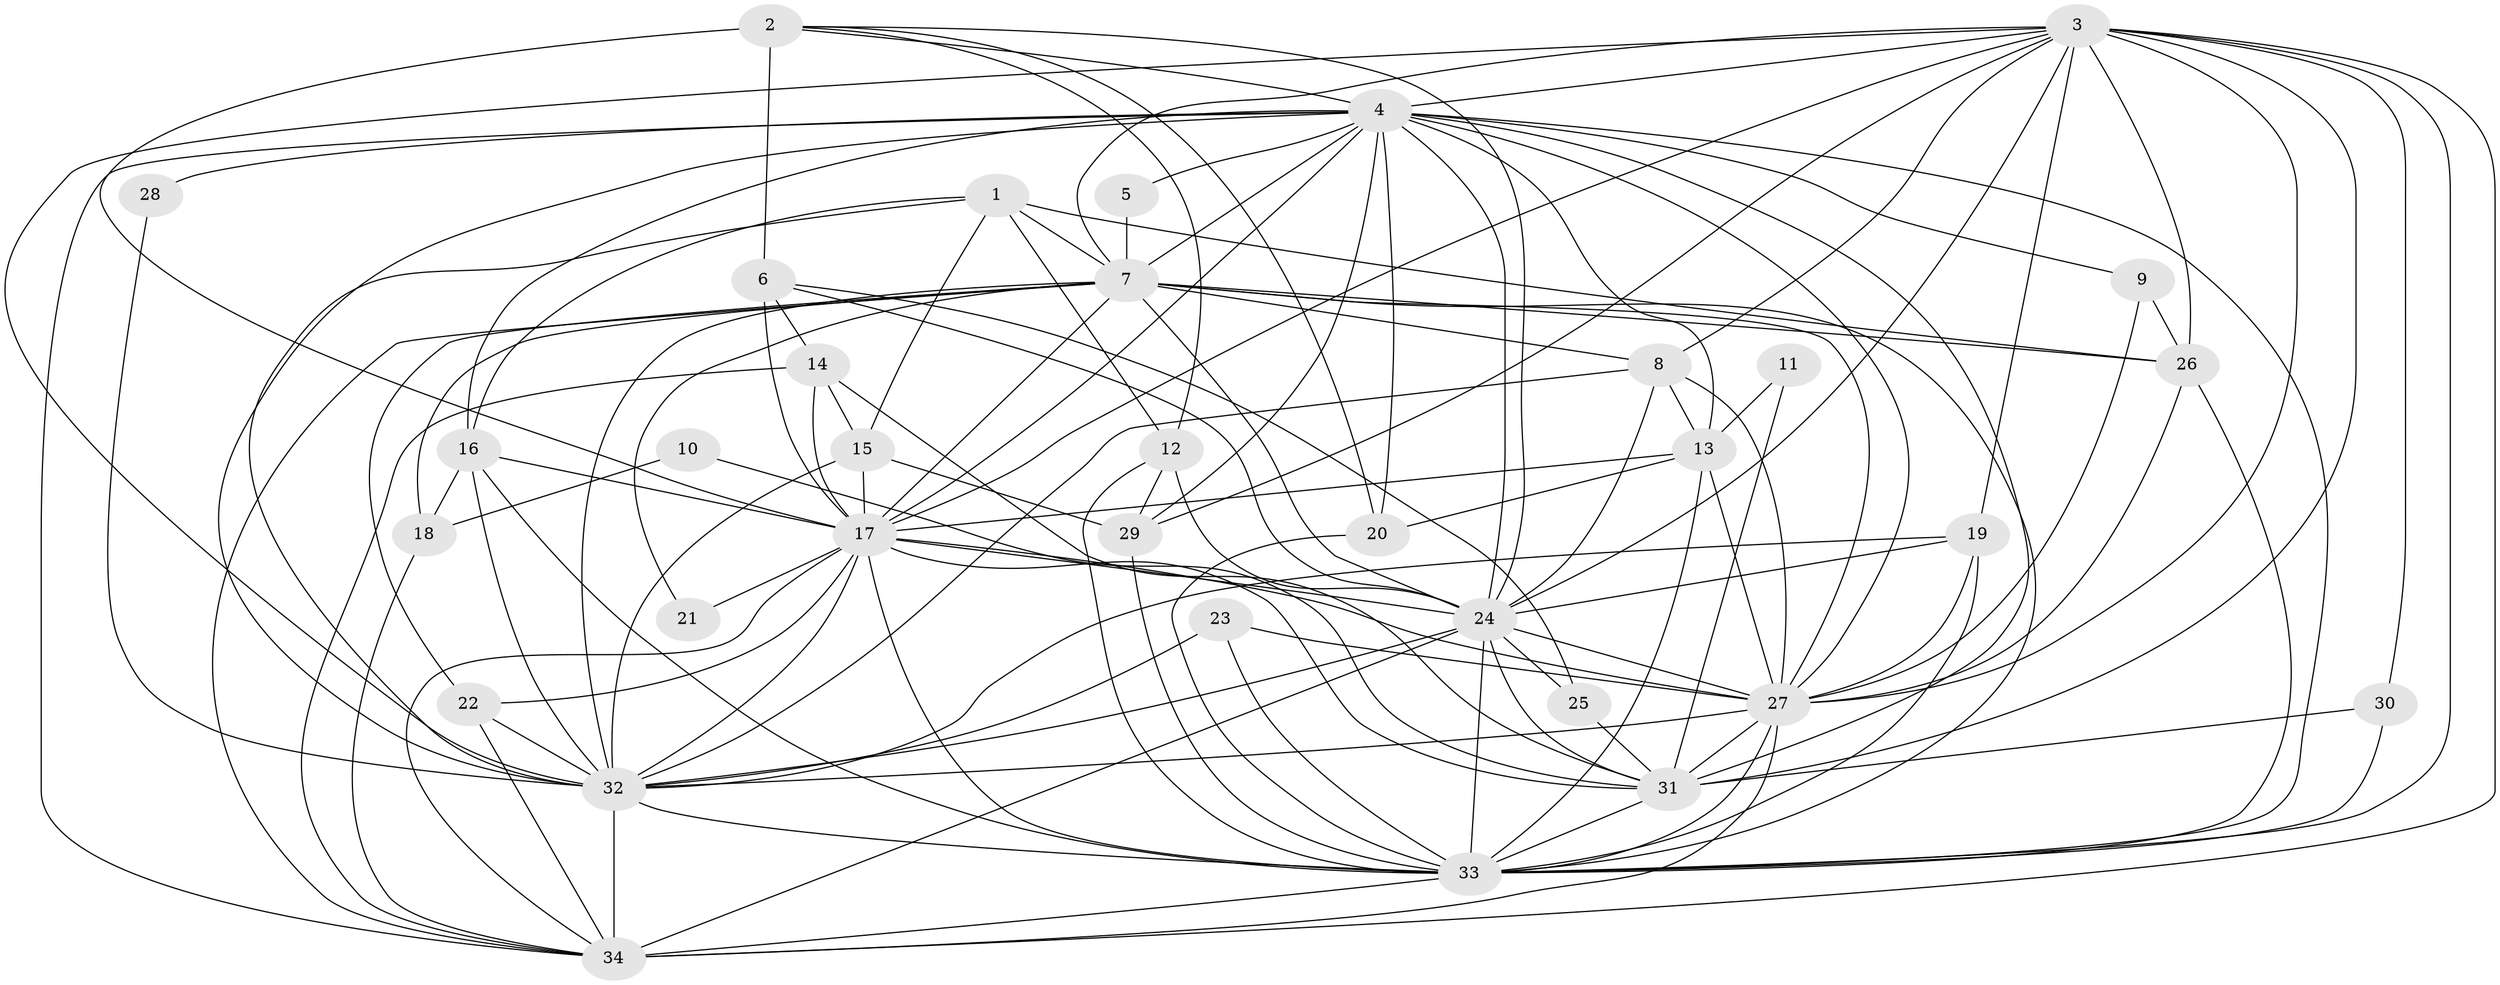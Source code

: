 // original degree distribution, {24: 0.017699115044247787, 19: 0.008849557522123894, 22: 0.008849557522123894, 25: 0.008849557522123894, 21: 0.017699115044247787, 23: 0.008849557522123894, 17: 0.008849557522123894, 15: 0.008849557522123894, 5: 0.035398230088495575, 3: 0.20353982300884957, 4: 0.05309734513274336, 2: 0.5575221238938053, 6: 0.02654867256637168, 8: 0.017699115044247787, 11: 0.008849557522123894, 7: 0.008849557522123894}
// Generated by graph-tools (version 1.1) at 2025/36/03/04/25 23:36:31]
// undirected, 34 vertices, 125 edges
graph export_dot {
  node [color=gray90,style=filled];
  1;
  2;
  3;
  4;
  5;
  6;
  7;
  8;
  9;
  10;
  11;
  12;
  13;
  14;
  15;
  16;
  17;
  18;
  19;
  20;
  21;
  22;
  23;
  24;
  25;
  26;
  27;
  28;
  29;
  30;
  31;
  32;
  33;
  34;
  1 -- 7 [weight=1.0];
  1 -- 12 [weight=1.0];
  1 -- 15 [weight=1.0];
  1 -- 16 [weight=1.0];
  1 -- 26 [weight=2.0];
  1 -- 32 [weight=1.0];
  2 -- 4 [weight=1.0];
  2 -- 6 [weight=2.0];
  2 -- 12 [weight=1.0];
  2 -- 17 [weight=2.0];
  2 -- 20 [weight=1.0];
  2 -- 24 [weight=1.0];
  3 -- 4 [weight=2.0];
  3 -- 7 [weight=1.0];
  3 -- 8 [weight=1.0];
  3 -- 17 [weight=1.0];
  3 -- 19 [weight=1.0];
  3 -- 24 [weight=2.0];
  3 -- 26 [weight=2.0];
  3 -- 27 [weight=3.0];
  3 -- 29 [weight=1.0];
  3 -- 30 [weight=1.0];
  3 -- 31 [weight=1.0];
  3 -- 32 [weight=3.0];
  3 -- 33 [weight=1.0];
  3 -- 34 [weight=3.0];
  4 -- 5 [weight=1.0];
  4 -- 7 [weight=1.0];
  4 -- 9 [weight=1.0];
  4 -- 13 [weight=1.0];
  4 -- 16 [weight=1.0];
  4 -- 17 [weight=2.0];
  4 -- 20 [weight=1.0];
  4 -- 24 [weight=2.0];
  4 -- 27 [weight=1.0];
  4 -- 28 [weight=2.0];
  4 -- 29 [weight=1.0];
  4 -- 31 [weight=1.0];
  4 -- 32 [weight=3.0];
  4 -- 33 [weight=1.0];
  4 -- 34 [weight=1.0];
  5 -- 7 [weight=1.0];
  6 -- 14 [weight=1.0];
  6 -- 17 [weight=1.0];
  6 -- 24 [weight=1.0];
  6 -- 25 [weight=1.0];
  7 -- 8 [weight=1.0];
  7 -- 17 [weight=1.0];
  7 -- 18 [weight=2.0];
  7 -- 21 [weight=1.0];
  7 -- 22 [weight=1.0];
  7 -- 24 [weight=2.0];
  7 -- 26 [weight=2.0];
  7 -- 27 [weight=2.0];
  7 -- 32 [weight=4.0];
  7 -- 33 [weight=1.0];
  7 -- 34 [weight=1.0];
  8 -- 13 [weight=1.0];
  8 -- 24 [weight=1.0];
  8 -- 27 [weight=2.0];
  8 -- 32 [weight=1.0];
  9 -- 26 [weight=1.0];
  9 -- 27 [weight=1.0];
  10 -- 18 [weight=1.0];
  10 -- 31 [weight=1.0];
  11 -- 13 [weight=1.0];
  11 -- 31 [weight=1.0];
  12 -- 24 [weight=1.0];
  12 -- 29 [weight=1.0];
  12 -- 33 [weight=1.0];
  13 -- 17 [weight=1.0];
  13 -- 20 [weight=1.0];
  13 -- 27 [weight=1.0];
  13 -- 33 [weight=1.0];
  14 -- 15 [weight=1.0];
  14 -- 17 [weight=1.0];
  14 -- 31 [weight=2.0];
  14 -- 34 [weight=1.0];
  15 -- 17 [weight=1.0];
  15 -- 29 [weight=1.0];
  15 -- 32 [weight=1.0];
  16 -- 17 [weight=1.0];
  16 -- 18 [weight=1.0];
  16 -- 32 [weight=1.0];
  16 -- 33 [weight=1.0];
  17 -- 21 [weight=1.0];
  17 -- 22 [weight=1.0];
  17 -- 24 [weight=4.0];
  17 -- 27 [weight=1.0];
  17 -- 31 [weight=1.0];
  17 -- 32 [weight=4.0];
  17 -- 33 [weight=2.0];
  17 -- 34 [weight=1.0];
  18 -- 34 [weight=1.0];
  19 -- 24 [weight=1.0];
  19 -- 27 [weight=1.0];
  19 -- 32 [weight=3.0];
  19 -- 33 [weight=1.0];
  20 -- 33 [weight=1.0];
  22 -- 32 [weight=1.0];
  22 -- 34 [weight=2.0];
  23 -- 27 [weight=1.0];
  23 -- 32 [weight=2.0];
  23 -- 33 [weight=1.0];
  24 -- 25 [weight=1.0];
  24 -- 27 [weight=2.0];
  24 -- 31 [weight=1.0];
  24 -- 32 [weight=3.0];
  24 -- 33 [weight=2.0];
  24 -- 34 [weight=1.0];
  25 -- 31 [weight=1.0];
  26 -- 27 [weight=1.0];
  26 -- 33 [weight=1.0];
  27 -- 31 [weight=1.0];
  27 -- 32 [weight=2.0];
  27 -- 33 [weight=2.0];
  27 -- 34 [weight=1.0];
  28 -- 32 [weight=1.0];
  29 -- 33 [weight=1.0];
  30 -- 31 [weight=1.0];
  30 -- 33 [weight=1.0];
  31 -- 33 [weight=1.0];
  32 -- 33 [weight=2.0];
  32 -- 34 [weight=2.0];
  33 -- 34 [weight=1.0];
}
